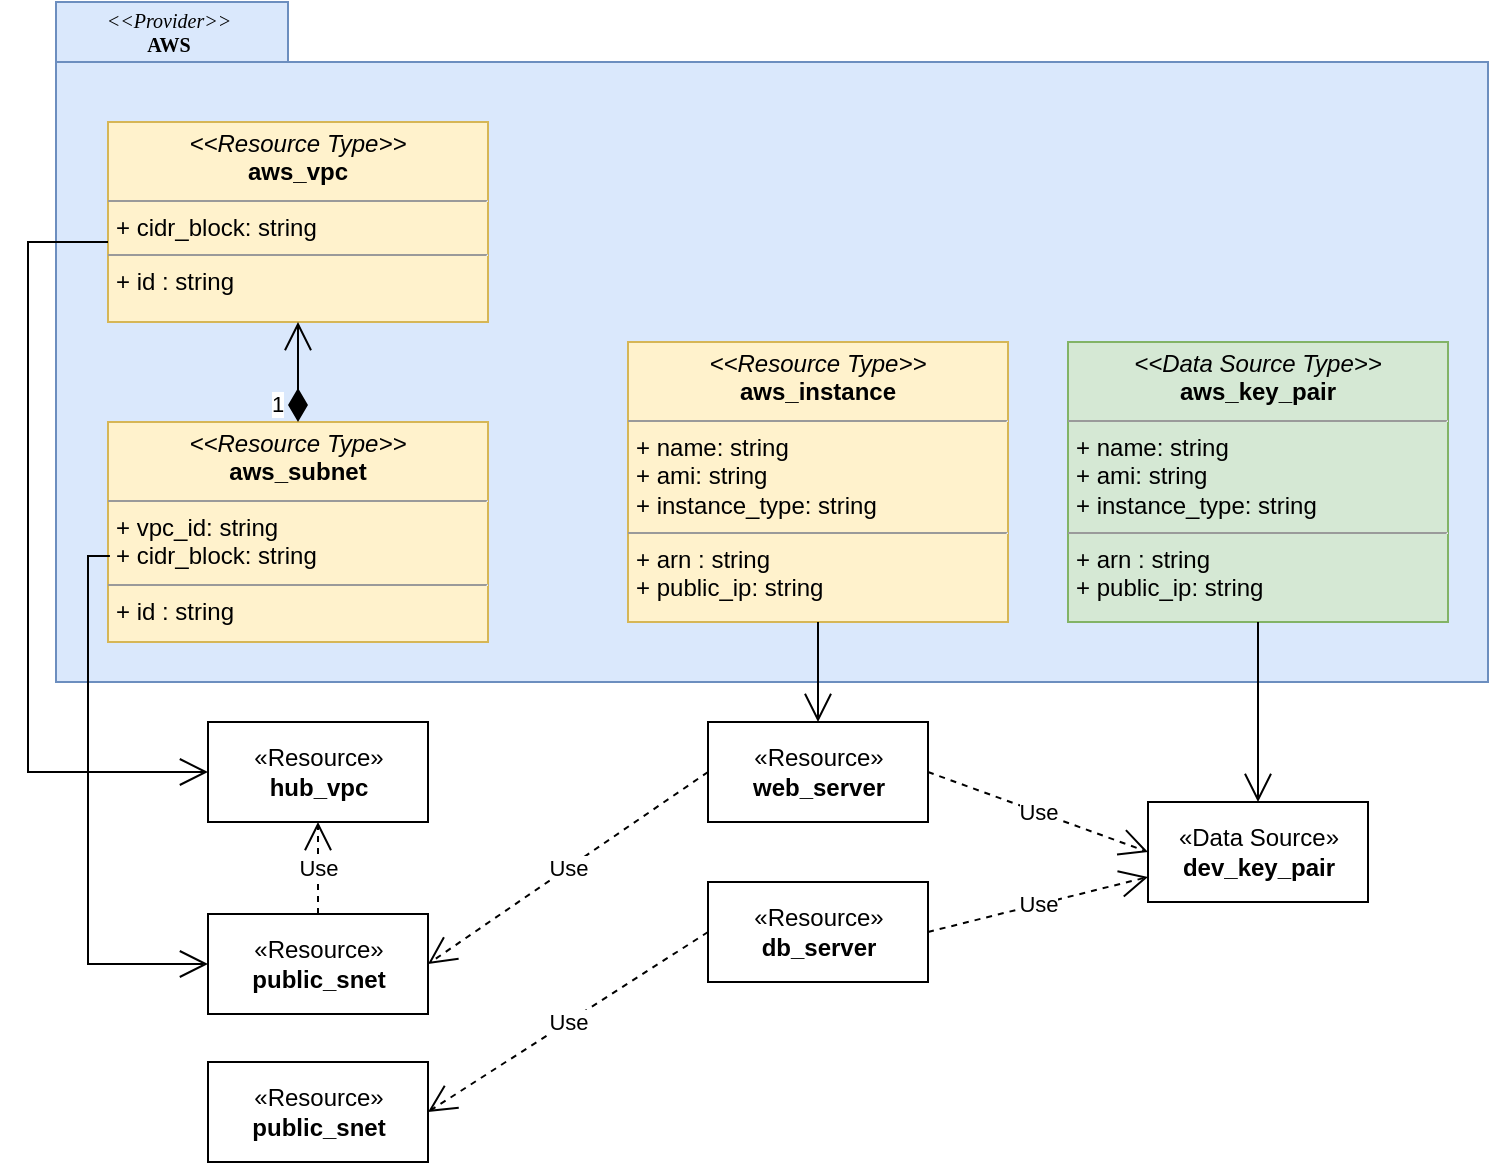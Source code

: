 <mxfile version="20.8.5" type="github">
  <diagram name="HCL Entities" id="b5b7bab2-c9e2-2cf4-8b2a-24fd1a2a6d21">
    <mxGraphModel dx="1388" dy="1167" grid="1" gridSize="10" guides="1" tooltips="1" connect="1" arrows="1" fold="1" page="1" pageScale="1" pageWidth="827" pageHeight="1169" background="none" math="0" shadow="0">
      <root>
        <mxCell id="0" />
        <mxCell id="1" parent="0" />
        <mxCell id="6e0c8c40b5770093-72" value="" style="shape=folder;fontStyle=1;spacingTop=10;tabWidth=116;tabHeight=30;tabPosition=left;html=1;rounded=0;shadow=0;comic=0;labelBackgroundColor=#eba50f;strokeWidth=1;fillColor=#dae8fc;fontFamily=Verdana;fontSize=10;align=center;strokeColor=#6c8ebf;" parent="1" vertex="1">
          <mxGeometry x="414" width="716" height="340" as="geometry" />
        </mxCell>
        <mxCell id="6e0c8c40b5770093-73" value="&lt;i&gt;&amp;lt;&amp;lt;Provider&amp;gt;&amp;gt;&lt;/i&gt;&lt;br&gt;&lt;b&gt;AWS&lt;/b&gt;" style="text;html=1;align=center;verticalAlign=top;spacingTop=-4;fontSize=10;fontFamily=Verdana" parent="1" vertex="1">
          <mxGeometry x="420" y="1" width="100" height="20" as="geometry" />
        </mxCell>
        <mxCell id="8DxuIP61aGuZQ9pdNn55-4" value="&lt;p style=&quot;margin:0px;margin-top:4px;text-align:center;&quot;&gt;&lt;i&gt;&amp;lt;&amp;lt;Resource Type&amp;gt;&amp;gt;&lt;/i&gt;&lt;br&gt;&lt;b&gt;aws_instance&lt;/b&gt;&lt;/p&gt;&lt;hr size=&quot;1&quot;&gt;&lt;p style=&quot;margin:0px;margin-left:4px;&quot;&gt;+ name: string&lt;br&gt;+ ami: string&lt;/p&gt;&lt;p style=&quot;margin:0px;margin-left:4px;&quot;&gt;+ instance_type: string&amp;nbsp;&lt;/p&gt;&lt;hr size=&quot;1&quot;&gt;&lt;p style=&quot;margin:0px;margin-left:4px;&quot;&gt;+ arn : string&lt;br&gt;+ public_ip: string&lt;/p&gt;" style="verticalAlign=top;align=left;overflow=fill;fontSize=12;fontFamily=Helvetica;html=1;fillColor=#fff2cc;strokeColor=#d6b656;" vertex="1" parent="1">
          <mxGeometry x="700" y="170" width="190" height="140" as="geometry" />
        </mxCell>
        <mxCell id="8DxuIP61aGuZQ9pdNn55-5" value="&lt;p style=&quot;margin:0px;margin-top:4px;text-align:center;&quot;&gt;&lt;i&gt;&amp;lt;&amp;lt;Resource Type&amp;gt;&amp;gt;&lt;/i&gt;&lt;br&gt;&lt;b&gt;aws_vpc&lt;/b&gt;&lt;/p&gt;&lt;hr size=&quot;1&quot;&gt;&lt;p style=&quot;margin:0px;margin-left:4px;&quot;&gt;+ cidr_block: string&lt;br&gt;&lt;/p&gt;&lt;hr size=&quot;1&quot;&gt;&lt;p style=&quot;margin:0px;margin-left:4px;&quot;&gt;+ id : string&lt;br&gt;&lt;/p&gt;" style="verticalAlign=top;align=left;overflow=fill;fontSize=12;fontFamily=Helvetica;html=1;fillColor=#fff2cc;strokeColor=#d6b656;" vertex="1" parent="1">
          <mxGeometry x="440" y="60" width="190" height="100" as="geometry" />
        </mxCell>
        <mxCell id="8DxuIP61aGuZQ9pdNn55-8" value="«Resource»&lt;br&gt;&lt;b&gt;web_server&lt;/b&gt;" style="html=1;" vertex="1" parent="1">
          <mxGeometry x="740" y="360" width="110" height="50" as="geometry" />
        </mxCell>
        <mxCell id="8DxuIP61aGuZQ9pdNn55-9" value="" style="endArrow=open;endFill=1;endSize=12;html=1;rounded=0;entryX=0.5;entryY=0;entryDx=0;entryDy=0;exitX=0.5;exitY=1;exitDx=0;exitDy=0;" edge="1" parent="1" source="8DxuIP61aGuZQ9pdNn55-4" target="8DxuIP61aGuZQ9pdNn55-8">
          <mxGeometry width="160" relative="1" as="geometry">
            <mxPoint x="540" y="500" as="sourcePoint" />
            <mxPoint x="700" y="500" as="targetPoint" />
          </mxGeometry>
        </mxCell>
        <mxCell id="8DxuIP61aGuZQ9pdNn55-10" value="&lt;p style=&quot;margin:0px;margin-top:4px;text-align:center;&quot;&gt;&lt;i&gt;&amp;lt;&amp;lt;Resource Type&amp;gt;&amp;gt;&lt;/i&gt;&lt;br&gt;&lt;b&gt;aws_subnet&lt;/b&gt;&lt;/p&gt;&lt;hr size=&quot;1&quot;&gt;&lt;p style=&quot;margin:0px;margin-left:4px;&quot;&gt;+ vpc_id: string&lt;br&gt;&lt;/p&gt;&lt;p style=&quot;margin:0px;margin-left:4px;&quot;&gt;+ cidr_block: string&lt;/p&gt;&lt;hr size=&quot;1&quot;&gt;&lt;p style=&quot;margin:0px;margin-left:4px;&quot;&gt;+ id : string&lt;br&gt;&lt;/p&gt;" style="verticalAlign=top;align=left;overflow=fill;fontSize=12;fontFamily=Helvetica;html=1;fillColor=#fff2cc;strokeColor=#d6b656;" vertex="1" parent="1">
          <mxGeometry x="440" y="210" width="190" height="110" as="geometry" />
        </mxCell>
        <mxCell id="8DxuIP61aGuZQ9pdNn55-12" value="«Resource»&lt;br&gt;&lt;b&gt;hub_vpc&lt;/b&gt;" style="html=1;" vertex="1" parent="1">
          <mxGeometry x="490" y="360" width="110" height="50" as="geometry" />
        </mxCell>
        <mxCell id="8DxuIP61aGuZQ9pdNn55-16" value="1" style="endArrow=open;html=1;endSize=12;startArrow=diamondThin;startSize=14;startFill=1;edgeStyle=orthogonalEdgeStyle;align=left;verticalAlign=bottom;rounded=0;" edge="1" parent="1" source="8DxuIP61aGuZQ9pdNn55-10" target="8DxuIP61aGuZQ9pdNn55-5">
          <mxGeometry x="-1" y="15" relative="1" as="geometry">
            <mxPoint x="350" y="200" as="sourcePoint" />
            <mxPoint x="510" y="200" as="targetPoint" />
            <mxPoint as="offset" />
          </mxGeometry>
        </mxCell>
        <mxCell id="8DxuIP61aGuZQ9pdNn55-17" value="«Resource»&lt;br&gt;&lt;b&gt;public_snet&lt;/b&gt;" style="html=1;" vertex="1" parent="1">
          <mxGeometry x="490" y="456" width="110" height="50" as="geometry" />
        </mxCell>
        <mxCell id="8DxuIP61aGuZQ9pdNn55-19" value="Use" style="endArrow=open;endSize=12;dashed=1;html=1;rounded=0;exitX=0.5;exitY=0;exitDx=0;exitDy=0;entryX=0.5;entryY=1;entryDx=0;entryDy=0;" edge="1" parent="1" source="8DxuIP61aGuZQ9pdNn55-17" target="8DxuIP61aGuZQ9pdNn55-12">
          <mxGeometry width="160" relative="1" as="geometry">
            <mxPoint x="540" y="460" as="sourcePoint" />
            <mxPoint x="700" y="460" as="targetPoint" />
          </mxGeometry>
        </mxCell>
        <mxCell id="8DxuIP61aGuZQ9pdNn55-20" value="" style="endArrow=open;endFill=1;endSize=12;html=1;rounded=0;entryX=0;entryY=0.5;entryDx=0;entryDy=0;exitX=0;exitY=0.6;exitDx=0;exitDy=0;exitPerimeter=0;edgeStyle=orthogonalEdgeStyle;" edge="1" parent="1" source="8DxuIP61aGuZQ9pdNn55-5" target="8DxuIP61aGuZQ9pdNn55-12">
          <mxGeometry width="160" relative="1" as="geometry">
            <mxPoint x="350" y="130" as="sourcePoint" />
            <mxPoint x="330" y="385" as="targetPoint" />
            <Array as="points">
              <mxPoint x="400" y="120" />
              <mxPoint x="400" y="385" />
            </Array>
          </mxGeometry>
        </mxCell>
        <mxCell id="8DxuIP61aGuZQ9pdNn55-21" value="" style="endArrow=open;endFill=1;endSize=12;html=1;rounded=0;entryX=0;entryY=0.5;entryDx=0;entryDy=0;exitX=0.005;exitY=0.609;exitDx=0;exitDy=0;exitPerimeter=0;edgeStyle=orthogonalEdgeStyle;" edge="1" parent="1" source="8DxuIP61aGuZQ9pdNn55-10" target="8DxuIP61aGuZQ9pdNn55-17">
          <mxGeometry width="160" relative="1" as="geometry">
            <mxPoint x="430" y="280" as="sourcePoint" />
            <mxPoint x="480" y="545" as="targetPoint" />
            <Array as="points">
              <mxPoint x="430" y="277" />
              <mxPoint x="430" y="481" />
            </Array>
          </mxGeometry>
        </mxCell>
        <mxCell id="8DxuIP61aGuZQ9pdNn55-22" value="Use" style="endArrow=open;endSize=12;dashed=1;html=1;rounded=0;exitX=0;exitY=0.5;exitDx=0;exitDy=0;entryX=1;entryY=0.5;entryDx=0;entryDy=0;" edge="1" parent="1" source="8DxuIP61aGuZQ9pdNn55-8" target="8DxuIP61aGuZQ9pdNn55-17">
          <mxGeometry width="160" relative="1" as="geometry">
            <mxPoint x="555" y="480" as="sourcePoint" />
            <mxPoint x="555" y="420" as="targetPoint" />
          </mxGeometry>
        </mxCell>
        <mxCell id="8DxuIP61aGuZQ9pdNn55-23" value="&lt;p style=&quot;margin:0px;margin-top:4px;text-align:center;&quot;&gt;&lt;i&gt;&amp;lt;&amp;lt;Data Source Type&amp;gt;&amp;gt;&lt;/i&gt;&lt;br&gt;&lt;b&gt;aws_key_pair&lt;/b&gt;&lt;/p&gt;&lt;hr size=&quot;1&quot;&gt;&lt;p style=&quot;margin:0px;margin-left:4px;&quot;&gt;+ name: string&lt;br&gt;+ ami: string&lt;/p&gt;&lt;p style=&quot;margin:0px;margin-left:4px;&quot;&gt;+ instance_type: string&amp;nbsp;&lt;/p&gt;&lt;hr size=&quot;1&quot;&gt;&lt;p style=&quot;margin:0px;margin-left:4px;&quot;&gt;+ arn : string&lt;br&gt;+ public_ip: string&lt;/p&gt;" style="verticalAlign=top;align=left;overflow=fill;fontSize=12;fontFamily=Helvetica;html=1;fillColor=#d5e8d4;strokeColor=#82b366;" vertex="1" parent="1">
          <mxGeometry x="920" y="170" width="190" height="140" as="geometry" />
        </mxCell>
        <mxCell id="8DxuIP61aGuZQ9pdNn55-25" value="«Resource»&lt;br&gt;&lt;b&gt;db_server&lt;/b&gt;" style="html=1;" vertex="1" parent="1">
          <mxGeometry x="740" y="440" width="110" height="50" as="geometry" />
        </mxCell>
        <mxCell id="8DxuIP61aGuZQ9pdNn55-26" value="«Resource»&lt;br&gt;&lt;b&gt;public_snet&lt;/b&gt;" style="html=1;" vertex="1" parent="1">
          <mxGeometry x="490" y="530" width="110" height="50" as="geometry" />
        </mxCell>
        <mxCell id="8DxuIP61aGuZQ9pdNn55-27" value="Use" style="endArrow=open;endSize=12;dashed=1;html=1;rounded=0;exitX=0;exitY=0.5;exitDx=0;exitDy=0;entryX=1;entryY=0.5;entryDx=0;entryDy=0;" edge="1" parent="1" source="8DxuIP61aGuZQ9pdNn55-25" target="8DxuIP61aGuZQ9pdNn55-26">
          <mxGeometry width="160" relative="1" as="geometry">
            <mxPoint x="750" y="395" as="sourcePoint" />
            <mxPoint x="610" y="491" as="targetPoint" />
          </mxGeometry>
        </mxCell>
        <mxCell id="8DxuIP61aGuZQ9pdNn55-28" value="«Data Source»&lt;br&gt;&lt;b&gt;dev_key_pair&lt;/b&gt;" style="html=1;" vertex="1" parent="1">
          <mxGeometry x="960" y="400" width="110" height="50" as="geometry" />
        </mxCell>
        <mxCell id="8DxuIP61aGuZQ9pdNn55-29" value="Use" style="endArrow=open;endSize=12;dashed=1;html=1;rounded=0;exitX=1;exitY=0.5;exitDx=0;exitDy=0;entryX=0;entryY=0.5;entryDx=0;entryDy=0;" edge="1" parent="1" source="8DxuIP61aGuZQ9pdNn55-8" target="8DxuIP61aGuZQ9pdNn55-28">
          <mxGeometry width="160" relative="1" as="geometry">
            <mxPoint x="750" y="395" as="sourcePoint" />
            <mxPoint x="610" y="491" as="targetPoint" />
          </mxGeometry>
        </mxCell>
        <mxCell id="8DxuIP61aGuZQ9pdNn55-30" value="Use" style="endArrow=open;endSize=12;dashed=1;html=1;rounded=0;exitX=1;exitY=0.5;exitDx=0;exitDy=0;entryX=0;entryY=0.75;entryDx=0;entryDy=0;" edge="1" parent="1" source="8DxuIP61aGuZQ9pdNn55-25" target="8DxuIP61aGuZQ9pdNn55-28">
          <mxGeometry width="160" relative="1" as="geometry">
            <mxPoint x="860" y="395" as="sourcePoint" />
            <mxPoint x="920" y="415" as="targetPoint" />
          </mxGeometry>
        </mxCell>
        <mxCell id="8DxuIP61aGuZQ9pdNn55-31" value="" style="endArrow=open;endFill=1;endSize=12;html=1;rounded=0;edgeStyle=orthogonalEdgeStyle;" edge="1" parent="1" source="8DxuIP61aGuZQ9pdNn55-23" target="8DxuIP61aGuZQ9pdNn55-28">
          <mxGeometry width="160" relative="1" as="geometry">
            <mxPoint x="805" y="320" as="sourcePoint" />
            <mxPoint x="805" y="370" as="targetPoint" />
          </mxGeometry>
        </mxCell>
      </root>
    </mxGraphModel>
  </diagram>
</mxfile>
